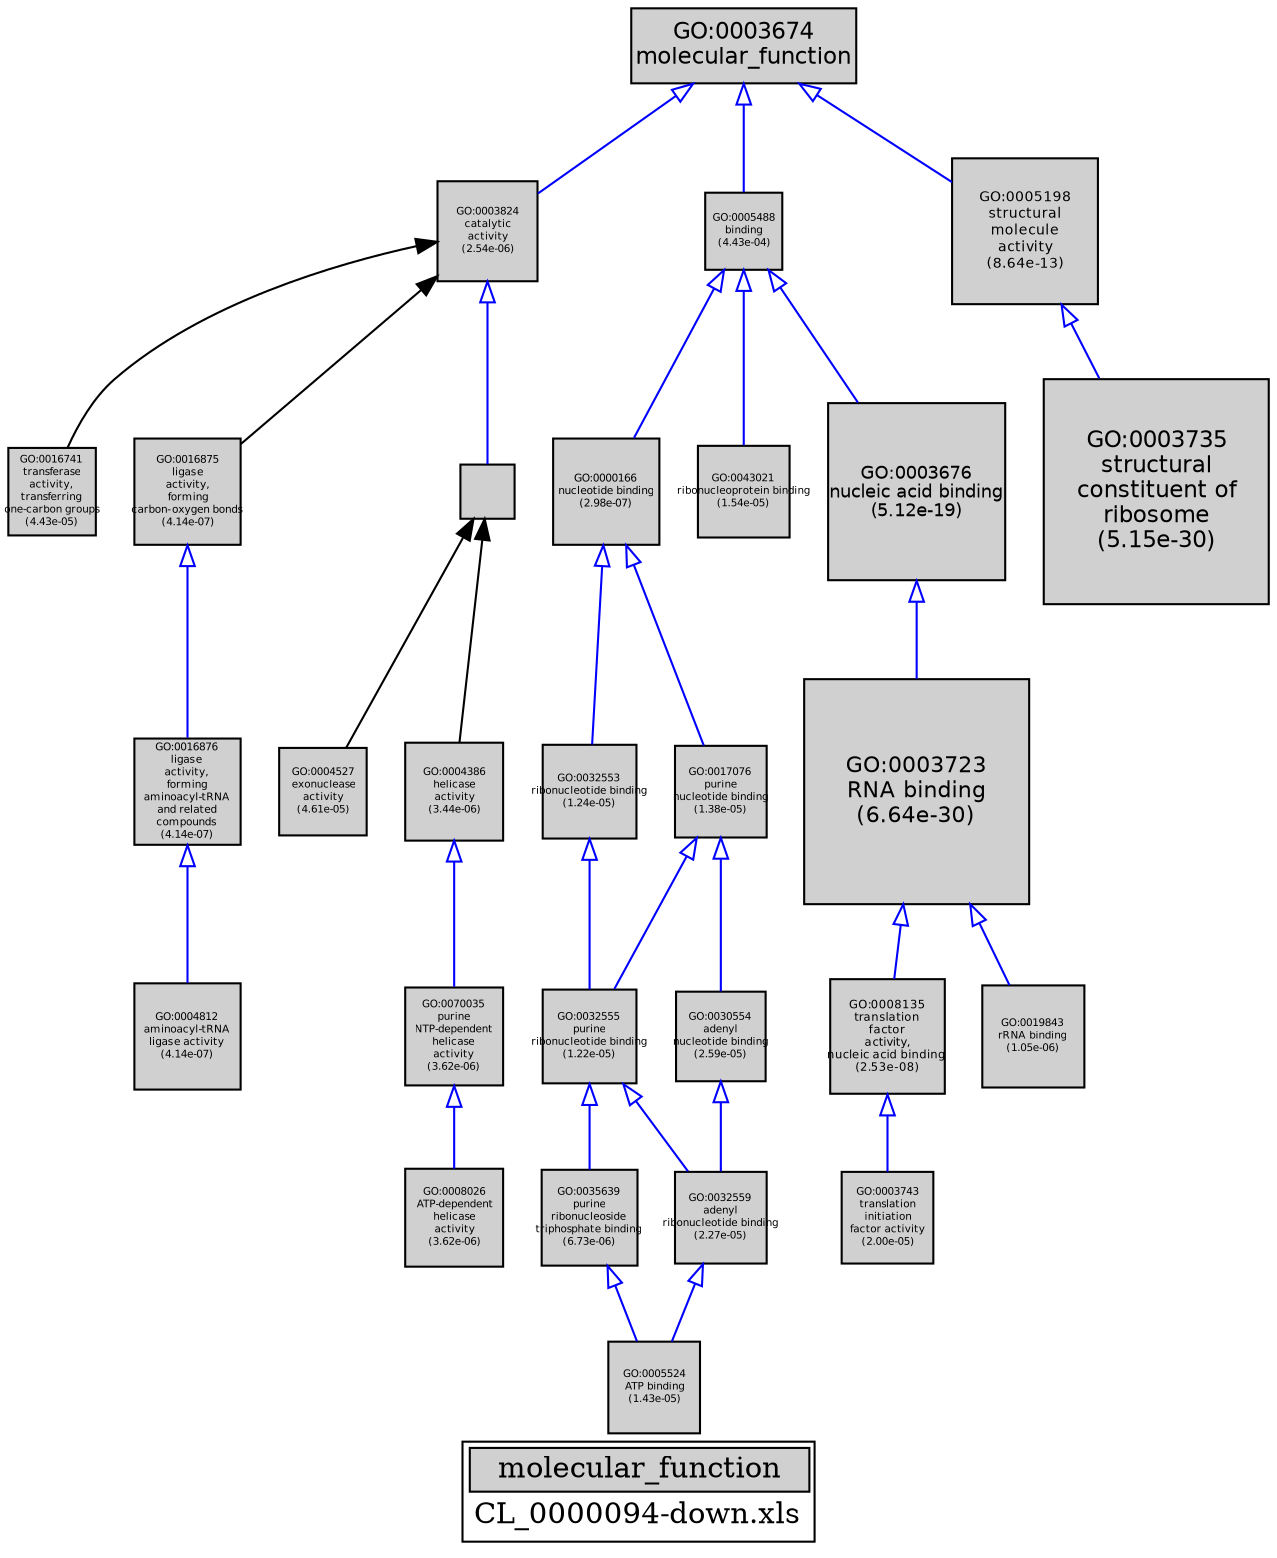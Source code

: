 digraph "molecular_function" {
graph [ bgcolor = "#FFFFFF", label = <<TABLE COLOR="black" BGCOLOR="white"><TR><TD COLSPAN="2" BGCOLOR="#D0D0D0"><FONT COLOR="black">molecular_function</FONT></TD></TR><TR><TD BORDER="0">CL_0000094-down.xls</TD></TR></TABLE>> ];
node [ fontname = "Helvetica" ];

subgraph "nodes" {

node [ style = "filled", fixedsize = "true", width = 1, shape = "box", fontsize = 9, fillcolor = "#D0D0D0", fontcolor = "black", color = "black" ];

"GO:0008135" [ URL = "#GO:0008135", label = <<TABLE BORDER="0"><TR><TD>GO:0008135<BR/>translation<BR/>factor<BR/>activity,<BR/>nucleic acid binding<BR/>(2.53e-08)</TD></TR></TABLE>>, width = 0.768756051064, shape = "box", fontsize = 5.53504356766, height = 0.768756051064 ];
"GO:0000166" [ URL = "#GO:0000166", label = <<TABLE BORDER="0"><TR><TD>GO:0000166<BR/>nucleotide binding<BR/>(2.98e-07)</TD></TR></TABLE>>, width = 0.713527029537, shape = "box", fontsize = 5.13739461267, height = 0.713527029537 ];
"GO:0032555" [ URL = "#GO:0032555", label = <<TABLE BORDER="0"><TR><TD>GO:0032555<BR/>purine<BR/>ribonucleotide binding<BR/>(1.22e-05)</TD></TR></TABLE>>, width = 0.621072653396, shape = "box", fontsize = 5.0, height = 0.621072653396 ];
"GO:0043021" [ URL = "#GO:0043021", label = <<TABLE BORDER="0"><TR><TD>GO:0043021<BR/>ribonucleoprotein binding<BR/>(1.54e-05)</TD></TR></TABLE>>, width = 0.614934454956, shape = "box", fontsize = 5.0, height = 0.614934454956 ];
"GO:0003723" [ URL = "#GO:0003723", label = <<TABLE BORDER="0"><TR><TD>GO:0003723<BR/>RNA binding<BR/>(6.64e-30)</TD></TR></TABLE>>, width = 1.49719650427, shape = "box", fontsize = 10.7798148307, height = 1.49719650427 ];
"GO:0004527" [ URL = "#GO:0004527", label = <<TABLE BORDER="0"><TR><TD>GO:0004527<BR/>exonuclease<BR/>activity<BR/>(4.61e-05)</TD></TR></TABLE>>, width = 0.584511398408, shape = "box", fontsize = 5.0, height = 0.584511398408 ];
"GO:0004386" [ URL = "#GO:0004386", label = <<TABLE BORDER="0"><TR><TD>GO:0004386<BR/>helicase<BR/>activity<BR/>(3.44e-06)</TD></TR></TABLE>>, width = 0.65410772811, shape = "box", fontsize = 5.0, height = 0.65410772811 ];
"GO:0004812" [ URL = "#GO:0004812", label = <<TABLE BORDER="0"><TR><TD>GO:0004812<BR/>aminoacyl-tRNA<BR/>ligase activity<BR/>(4.14e-07)</TD></TR></TABLE>>, width = 0.705796991038, shape = "box", fontsize = 5.08173833547, height = 0.705796991038 ];
"GO:0016876" [ URL = "#GO:0016876", label = <<TABLE BORDER="0"><TR><TD>GO:0016876<BR/>ligase<BR/>activity,<BR/>forming<BR/>aminoacyl-tRNA<BR/>and related<BR/>compounds<BR/>(4.14e-07)</TD></TR></TABLE>>, width = 0.705796991038, shape = "box", fontsize = 5.08173833547, height = 0.705796991038 ];
"GO:0005524" [ URL = "#GO:0005524", label = <<TABLE BORDER="0"><TR><TD>GO:0005524<BR/>ATP binding<BR/>(1.43e-05)</TD></TR></TABLE>>, width = 0.616803829354, shape = "box", fontsize = 5.0, height = 0.616803829354 ];
"GO:0032559" [ URL = "#GO:0032559", label = <<TABLE BORDER="0"><TR><TD>GO:0032559<BR/>adenyl<BR/>ribonucleotide binding<BR/>(2.27e-05)</TD></TR></TABLE>>, width = 0.604246987949, shape = "box", fontsize = 5.0, height = 0.604246987949 ];
"GO:0003824" [ URL = "#GO:0003824", label = <<TABLE BORDER="0"><TR><TD>GO:0003824<BR/>catalytic<BR/>activity<BR/>(2.54e-06)</TD></TR></TABLE>>, width = 0.661781631516, shape = "box", fontsize = 5.0, height = 0.661781631516 ];
"GO:0017076" [ URL = "#GO:0017076", label = <<TABLE BORDER="0"><TR><TD>GO:0017076<BR/>purine<BR/>nucleotide binding<BR/>(1.38e-05)</TD></TR></TABLE>>, width = 0.617762785311, shape = "box", fontsize = 5.0, height = 0.617762785311 ];
"GO:0032553" [ URL = "#GO:0032553", label = <<TABLE BORDER="0"><TR><TD>GO:0032553<BR/>ribonucleotide binding<BR/>(1.24e-05)</TD></TR></TABLE>>, width = 0.620599168571, shape = "box", fontsize = 5.0, height = 0.620599168571 ];
"GO:0016741" [ URL = "#GO:0016741", label = <<TABLE BORDER="0"><TR><TD>GO:0016741<BR/>transferase<BR/>activity,<BR/>transferring<BR/>one-carbon groups<BR/>(4.43e-05)</TD></TR></TABLE>>, width = 0.585665784616, shape = "box", fontsize = 5.0, height = 0.585665784616 ];
"GO:0005488" [ URL = "#GO:0005488", label = <<TABLE BORDER="0"><TR><TD>GO:0005488<BR/>binding<BR/>(4.43e-04)</TD></TR></TABLE>>, width = 0.516204927352, shape = "box", fontsize = 5.0, height = 0.516204927352 ];
"GO:0003743" [ URL = "#GO:0003743", label = <<TABLE BORDER="0"><TR><TD>GO:0003743<BR/>translation<BR/>initiation<BR/>factor activity<BR/>(2.00e-05)</TD></TR></TABLE>>, width = 0.607743209485, shape = "box", fontsize = 5.0, height = 0.607743209485 ];
"GO:0003735" [ URL = "#GO:0003735", label = <<TABLE BORDER="0"><TR><TD>GO:0003735<BR/>structural<BR/>constituent of<BR/>ribosome<BR/>(5.15e-30)</TD></TR></TABLE>>, width = 1.5, shape = "box", fontsize = 10.8, height = 1.5 ];
"GO:0070035" [ URL = "#GO:0070035", label = <<TABLE BORDER="0"><TR><TD>GO:0070035<BR/>purine<BR/>NTP-dependent<BR/>helicase<BR/>activity<BR/>(3.62e-06)</TD></TR></TABLE>>, width = 0.652842992992, shape = "box", fontsize = 5.0, height = 0.652842992992 ];
"GO:0016875" [ URL = "#GO:0016875", label = <<TABLE BORDER="0"><TR><TD>GO:0016875<BR/>ligase<BR/>activity,<BR/>forming<BR/>carbon-oxygen bonds<BR/>(4.14e-07)</TD></TR></TABLE>>, width = 0.705796991038, shape = "box", fontsize = 5.08173833547, height = 0.705796991038 ];
"GO:0005198" [ URL = "#GO:0005198", label = <<TABLE BORDER="0"><TR><TD>GO:0005198<BR/>structural<BR/>molecule<BR/>activity<BR/>(8.64e-13)</TD></TR></TABLE>>, width = 0.965725993544, shape = "box", fontsize = 6.95322715351, height = 0.965725993544 ];
"GO:0003676" [ URL = "#GO:0003676", label = <<TABLE BORDER="0"><TR><TD>GO:0003676<BR/>nucleic acid binding<BR/>(5.12e-19)</TD></TR></TABLE>>, width = 1.18698153119, shape = "box", fontsize = 8.54626702457, height = 1.18698153119 ];
"GO:0019843" [ URL = "#GO:0019843", label = <<TABLE BORDER="0"><TR><TD>GO:0019843<BR/>rRNA binding<BR/>(1.05e-06)</TD></TR></TABLE>>, width = 0.683636084595, shape = "box", fontsize = 5.0, height = 0.683636084595 ];
"GO:0008026" [ URL = "#GO:0008026", label = <<TABLE BORDER="0"><TR><TD>GO:0008026<BR/>ATP-dependent<BR/>helicase<BR/>activity<BR/>(3.62e-06)</TD></TR></TABLE>>, width = 0.652842992992, shape = "box", fontsize = 5.0, height = 0.652842992992 ];
"GO:0003674" [ URL = "#GO:0003674", label = <<TABLE BORDER="0"><TR><TD>GO:0003674<BR/>molecular_function</TD></TR></TABLE>>, width = 1.5, shape = "box", fontsize = 10.8 ];
"GO:0035639" [ URL = "#GO:0035639", label = <<TABLE BORDER="0"><TR><TD>GO:0035639<BR/>purine<BR/>ribonucleoside<BR/>triphosphate binding<BR/>(6.73e-06)</TD></TR></TABLE>>, width = 0.63681972951, shape = "box", fontsize = 5.0, height = 0.63681972951 ];
"GO:0030554" [ URL = "#GO:0030554", label = <<TABLE BORDER="0"><TR><TD>GO:0030554<BR/>adenyl<BR/>nucleotide binding<BR/>(2.59e-05)</TD></TR></TABLE>>, width = 0.600616584117, shape = "box", fontsize = 5.0, height = 0.600616584117 ];
"GO:0016787" [ URL = "#GO:0016787", label = "", width = 0.362369041069, shape = "box", height = 0.362369041069 ];
}
subgraph "edges" {


edge [ dir = "back", weight = 1 ];
subgraph "regulates" {


edge [ color = "cyan", arrowtail = "none" ];
subgraph "positive" {


edge [ color = "green", arrowtail = "vee" ];
}
subgraph "negative" {


edge [ color = "red", arrowtail = "tee" ];
}
}
subgraph "part_of" {


edge [ color = "purple", arrowtail = "diamond", weight = 2.5 ];
}
subgraph "is_a" {


edge [ color = "blue", arrowtail = "empty", weight = 5.0 ];
"GO:0016876" -> "GO:0004812";
"GO:0032553" -> "GO:0032555";
"GO:0000166" -> "GO:0017076";
"GO:0003674" -> "GO:0003824";
"GO:0032559" -> "GO:0005524";
"GO:0032555" -> "GO:0035639";
"GO:0030554" -> "GO:0032559";
"GO:0017076" -> "GO:0030554";
"GO:0003824" -> "GO:0016787";
"GO:0005488" -> "GO:0043021";
"GO:0003723" -> "GO:0008135";
"GO:0003674" -> "GO:0005488";
"GO:0003723" -> "GO:0019843";
"GO:0035639" -> "GO:0005524";
"GO:0004386" -> "GO:0070035";
"GO:0003674" -> "GO:0005198";
"GO:0000166" -> "GO:0032553";
"GO:0008135" -> "GO:0003743";
"GO:0005198" -> "GO:0003735";
"GO:0003676" -> "GO:0003723";
"GO:0016875" -> "GO:0016876";
"GO:0070035" -> "GO:0008026";
"GO:0005488" -> "GO:0003676";
"GO:0017076" -> "GO:0032555";
"GO:0005488" -> "GO:0000166";
"GO:0032555" -> "GO:0032559";
}
"GO:0003824" -> "GO:0016741";
"GO:0016787" -> "GO:0004386";
"GO:0003824" -> "GO:0016875";
"GO:0016787" -> "GO:0004527";
}
}
